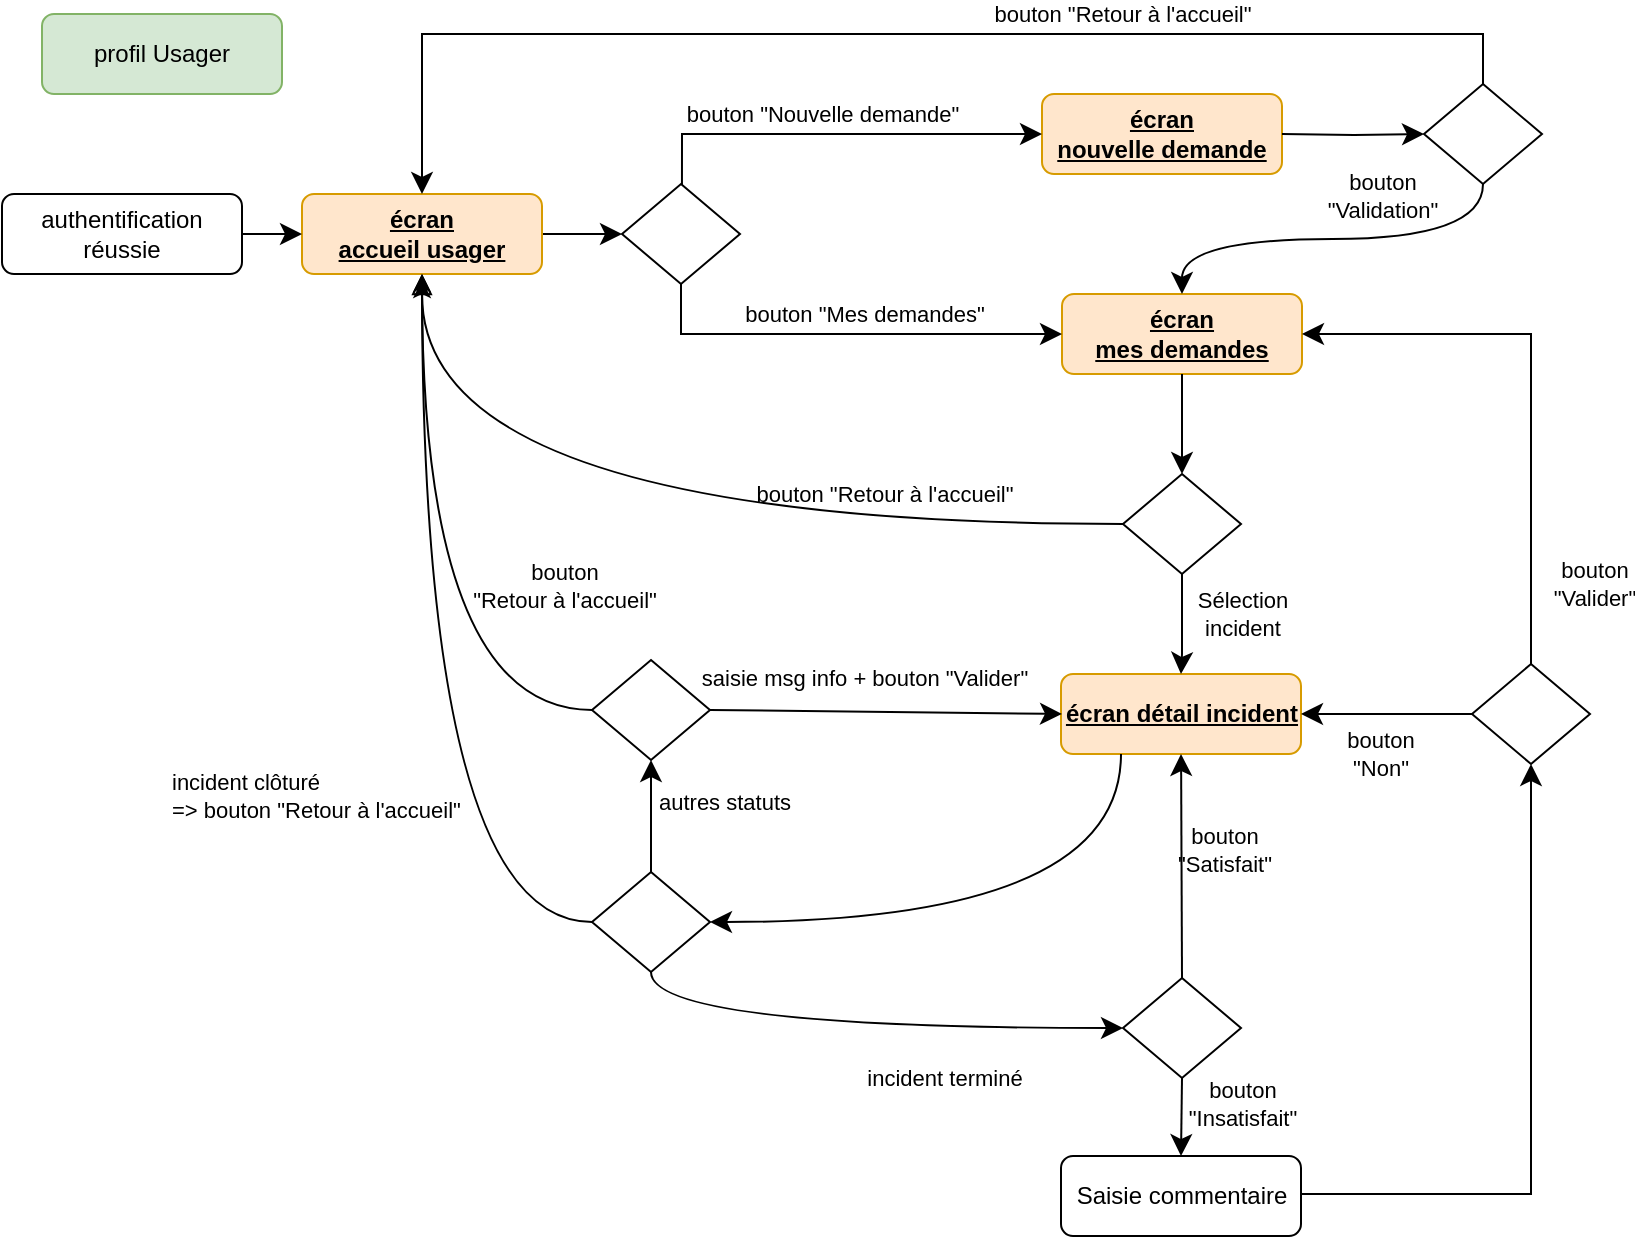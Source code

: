 <mxfile version="20.8.13" type="device"><diagram id="C5RBs43oDa-KdzZeNtuy" name="Page-1"><mxGraphModel dx="1545" dy="757" grid="0" gridSize="10" guides="1" tooltips="1" connect="1" arrows="1" fold="1" page="0" pageScale="1" pageWidth="827" pageHeight="1169" math="0" shadow="0"><root><mxCell id="WIyWlLk6GJQsqaUBKTNV-0"/><mxCell id="WIyWlLk6GJQsqaUBKTNV-1" parent="WIyWlLk6GJQsqaUBKTNV-0"/><mxCell id="WIyWlLk6GJQsqaUBKTNV-2" value="" style="rounded=0;html=1;jettySize=auto;orthogonalLoop=1;fontSize=11;endArrow=classic;endFill=1;endSize=8;strokeWidth=1;shadow=0;labelBackgroundColor=none;edgeStyle=orthogonalEdgeStyle;" parent="WIyWlLk6GJQsqaUBKTNV-1" source="WIyWlLk6GJQsqaUBKTNV-3" edge="1"><mxGeometry relative="1" as="geometry"><mxPoint x="170" y="190" as="targetPoint"/><Array as="points"><mxPoint x="170" y="190"/><mxPoint x="170" y="190"/></Array></mxGeometry></mxCell><mxCell id="WIyWlLk6GJQsqaUBKTNV-3" value="&lt;b&gt;&lt;u&gt;écran &lt;br&gt;accueil usager&lt;/u&gt;&lt;/b&gt;" style="rounded=1;whiteSpace=wrap;html=1;fontSize=12;glass=0;strokeWidth=1;shadow=0;fillColor=#ffe6cc;strokeColor=#d79b00;" parent="WIyWlLk6GJQsqaUBKTNV-1" vertex="1"><mxGeometry x="10" y="170" width="120" height="40" as="geometry"/></mxCell><mxCell id="WIyWlLk6GJQsqaUBKTNV-4" value="bouton &quot;Retour à l'accueil&quot;" style="rounded=0;html=1;jettySize=auto;orthogonalLoop=1;fontSize=11;endArrow=classic;endFill=1;endSize=8;strokeWidth=1;shadow=0;labelBackgroundColor=none;edgeStyle=orthogonalEdgeStyle;exitX=0.5;exitY=0;exitDx=0;exitDy=0;entryX=0.5;entryY=0;entryDx=0;entryDy=0;" parent="WIyWlLk6GJQsqaUBKTNV-1" source="1_B2cShyxkLvv9HVNvps-2" target="WIyWlLk6GJQsqaUBKTNV-3" edge="1"><mxGeometry x="-0.353" y="-10" relative="1" as="geometry"><mxPoint as="offset"/><mxPoint x="690" y="80" as="sourcePoint"/><Array as="points"><mxPoint x="601" y="90"/><mxPoint x="70" y="90"/></Array></mxGeometry></mxCell><mxCell id="WIyWlLk6GJQsqaUBKTNV-7" value="&lt;b&gt;&lt;u&gt;écran détail incident&lt;/u&gt;&lt;/b&gt;" style="rounded=1;whiteSpace=wrap;html=1;fontSize=12;glass=0;strokeWidth=1;shadow=0;fillColor=#ffe6cc;strokeColor=#d79b00;" parent="WIyWlLk6GJQsqaUBKTNV-1" vertex="1"><mxGeometry x="389.5" y="410" width="120" height="40" as="geometry"/></mxCell><mxCell id="wHWWd4oBxxGEsDB28wgn-4" value="&lt;b&gt;&lt;u&gt;écran&lt;br&gt;nouvelle demande&lt;/u&gt;&lt;/b&gt;" style="rounded=1;whiteSpace=wrap;html=1;fontSize=12;glass=0;strokeWidth=1;shadow=0;fillColor=#ffe6cc;strokeColor=#d79b00;" parent="WIyWlLk6GJQsqaUBKTNV-1" vertex="1"><mxGeometry x="380" y="120" width="120" height="40" as="geometry"/></mxCell><mxCell id="wHWWd4oBxxGEsDB28wgn-12" value="bouton &quot;Nouvelle demande&quot;" style="rounded=0;html=1;jettySize=auto;orthogonalLoop=1;fontSize=11;endArrow=classic;endFill=1;endSize=8;strokeWidth=1;shadow=0;labelBackgroundColor=none;edgeStyle=orthogonalEdgeStyle;entryX=0;entryY=0.5;entryDx=0;entryDy=0;exitX=0.508;exitY=0.1;exitDx=0;exitDy=0;exitPerimeter=0;" parent="WIyWlLk6GJQsqaUBKTNV-1" source="1_B2cShyxkLvv9HVNvps-0" target="wHWWd4oBxxGEsDB28wgn-4" edge="1"><mxGeometry x="-0.048" y="10" relative="1" as="geometry"><mxPoint x="200" y="160" as="sourcePoint"/><mxPoint x="240" y="150" as="targetPoint"/><Array as="points"><mxPoint x="200" y="140"/></Array><mxPoint as="offset"/></mxGeometry></mxCell><mxCell id="wHWWd4oBxxGEsDB28wgn-13" value="&lt;b&gt;&lt;u&gt;écran&lt;br&gt;mes demandes&lt;/u&gt;&lt;/b&gt;" style="rounded=1;whiteSpace=wrap;html=1;fontSize=12;glass=0;strokeWidth=1;shadow=0;fillColor=#ffe6cc;strokeColor=#d79b00;" parent="WIyWlLk6GJQsqaUBKTNV-1" vertex="1"><mxGeometry x="390" y="220" width="120" height="40" as="geometry"/></mxCell><mxCell id="wHWWd4oBxxGEsDB28wgn-15" value="bouton&lt;br&gt;&quot;Validation&quot;" style="rounded=0;html=1;jettySize=auto;orthogonalLoop=1;fontSize=11;endArrow=classic;endFill=1;endSize=8;strokeWidth=1;shadow=0;labelBackgroundColor=none;edgeStyle=orthogonalEdgeStyle;exitX=0.5;exitY=1;exitDx=0;exitDy=0;curved=1;" parent="WIyWlLk6GJQsqaUBKTNV-1" source="1_B2cShyxkLvv9HVNvps-2" target="wHWWd4oBxxGEsDB28wgn-13" edge="1"><mxGeometry x="-0.241" y="-22" relative="1" as="geometry"><mxPoint x="709" y="191" as="sourcePoint"/><mxPoint x="810" y="210" as="targetPoint"/><mxPoint as="offset"/></mxGeometry></mxCell><mxCell id="wHWWd4oBxxGEsDB28wgn-22" value="bouton &quot;Mes demandes&quot;" style="rounded=0;html=1;jettySize=auto;orthogonalLoop=1;fontSize=11;endArrow=classic;endFill=1;endSize=8;strokeWidth=1;shadow=0;labelBackgroundColor=none;edgeStyle=orthogonalEdgeStyle;entryX=0;entryY=0.5;entryDx=0;entryDy=0;exitX=0.5;exitY=1;exitDx=0;exitDy=0;" parent="WIyWlLk6GJQsqaUBKTNV-1" source="1_B2cShyxkLvv9HVNvps-0" target="wHWWd4oBxxGEsDB28wgn-13" edge="1"><mxGeometry x="0.072" y="10" relative="1" as="geometry"><mxPoint x="200" y="220" as="sourcePoint"/><mxPoint x="240" y="150" as="targetPoint"/><Array as="points"><mxPoint x="200" y="240"/></Array><mxPoint x="1" as="offset"/></mxGeometry></mxCell><mxCell id="wHWWd4oBxxGEsDB28wgn-32" value="Sélection&lt;br&gt;incident" style="rounded=0;html=1;jettySize=auto;orthogonalLoop=1;fontSize=11;endArrow=classic;endFill=1;endSize=8;strokeWidth=1;shadow=0;labelBackgroundColor=none;edgeStyle=orthogonalEdgeStyle;exitX=0.5;exitY=1;exitDx=0;exitDy=0;entryX=0.5;entryY=0;entryDx=0;entryDy=0;" parent="WIyWlLk6GJQsqaUBKTNV-1" source="1_B2cShyxkLvv9HVNvps-3" target="WIyWlLk6GJQsqaUBKTNV-7" edge="1"><mxGeometry x="-0.2" y="30" relative="1" as="geometry"><mxPoint x="520" y="340" as="sourcePoint"/><mxPoint x="500" y="470" as="targetPoint"/><Array as="points"><mxPoint x="450" y="400"/><mxPoint x="450" y="400"/></Array><mxPoint as="offset"/></mxGeometry></mxCell><mxCell id="wHWWd4oBxxGEsDB28wgn-38" value="authentification&lt;br&gt;réussie" style="rounded=1;whiteSpace=wrap;html=1;fontSize=12;glass=0;strokeWidth=1;shadow=0;" parent="WIyWlLk6GJQsqaUBKTNV-1" vertex="1"><mxGeometry x="-140" y="170" width="120" height="40" as="geometry"/></mxCell><mxCell id="wHWWd4oBxxGEsDB28wgn-39" value="" style="rounded=0;html=1;jettySize=auto;orthogonalLoop=1;fontSize=11;endArrow=classic;endFill=1;endSize=8;strokeWidth=1;shadow=0;labelBackgroundColor=none;edgeStyle=orthogonalEdgeStyle;exitX=1;exitY=0.5;exitDx=0;exitDy=0;entryX=0;entryY=0.5;entryDx=0;entryDy=0;" parent="WIyWlLk6GJQsqaUBKTNV-1" source="wHWWd4oBxxGEsDB28wgn-38" target="WIyWlLk6GJQsqaUBKTNV-3" edge="1"><mxGeometry relative="1" as="geometry"><mxPoint x="140" y="200" as="sourcePoint"/><mxPoint x="180" y="200" as="targetPoint"/><Array as="points"><mxPoint y="190"/><mxPoint y="190"/></Array></mxGeometry></mxCell><mxCell id="1_B2cShyxkLvv9HVNvps-0" value="" style="rhombus;whiteSpace=wrap;html=1;shadow=0;fontFamily=Helvetica;fontSize=12;align=center;strokeWidth=1;spacing=6;spacingTop=-4;" parent="WIyWlLk6GJQsqaUBKTNV-1" vertex="1"><mxGeometry x="170" y="165" width="59" height="50" as="geometry"/></mxCell><mxCell id="1_B2cShyxkLvv9HVNvps-2" value="" style="rhombus;whiteSpace=wrap;html=1;shadow=0;fontFamily=Helvetica;fontSize=12;align=center;strokeWidth=1;spacing=6;spacingTop=-4;" parent="WIyWlLk6GJQsqaUBKTNV-1" vertex="1"><mxGeometry x="571" y="115" width="59" height="50" as="geometry"/></mxCell><mxCell id="1_B2cShyxkLvv9HVNvps-3" value="" style="rhombus;whiteSpace=wrap;html=1;shadow=0;fontFamily=Helvetica;fontSize=12;align=center;strokeWidth=1;spacing=6;spacingTop=-4;" parent="WIyWlLk6GJQsqaUBKTNV-1" vertex="1"><mxGeometry x="420.5" y="310" width="59" height="50" as="geometry"/></mxCell><mxCell id="1_B2cShyxkLvv9HVNvps-4" value="bouton &quot;Retour à l'accueil&quot;" style="rounded=0;html=1;jettySize=auto;orthogonalLoop=1;fontSize=11;endArrow=block;endFill=0;endSize=8;strokeWidth=1;shadow=0;labelBackgroundColor=none;edgeStyle=orthogonalEdgeStyle;exitX=0;exitY=0.5;exitDx=0;exitDy=0;entryX=0.5;entryY=1;entryDx=0;entryDy=0;curved=1;" parent="WIyWlLk6GJQsqaUBKTNV-1" source="1_B2cShyxkLvv9HVNvps-3" target="WIyWlLk6GJQsqaUBKTNV-3" edge="1"><mxGeometry x="-0.496" y="-15" relative="1" as="geometry"><mxPoint as="offset"/><mxPoint x="580.27" y="370" as="sourcePoint"/><mxPoint x="38.73" y="425" as="targetPoint"/></mxGeometry></mxCell><mxCell id="1_B2cShyxkLvv9HVNvps-7" value="" style="rounded=0;html=1;jettySize=auto;orthogonalLoop=1;fontSize=11;endArrow=classic;endFill=1;endSize=8;strokeWidth=1;shadow=0;labelBackgroundColor=none;edgeStyle=orthogonalEdgeStyle;entryX=0;entryY=0.5;entryDx=0;entryDy=0;" parent="WIyWlLk6GJQsqaUBKTNV-1" target="1_B2cShyxkLvv9HVNvps-2" edge="1"><mxGeometry relative="1" as="geometry"><mxPoint x="500" y="140" as="sourcePoint"/><mxPoint x="570" y="140" as="targetPoint"/><Array as="points"/></mxGeometry></mxCell><mxCell id="o116HoG9pHIj69Mw7Uq0-3" style="edgeStyle=orthogonalEdgeStyle;curved=1;rounded=0;orthogonalLoop=1;jettySize=auto;html=1;exitX=0;exitY=0.5;exitDx=0;exitDy=0;" edge="1" parent="WIyWlLk6GJQsqaUBKTNV-1" source="1_B2cShyxkLvv9HVNvps-8"><mxGeometry relative="1" as="geometry"><mxPoint x="70" y="213" as="targetPoint"/></mxGeometry></mxCell><mxCell id="1_B2cShyxkLvv9HVNvps-8" value="" style="rhombus;whiteSpace=wrap;html=1;shadow=0;fontFamily=Helvetica;fontSize=12;align=center;strokeWidth=1;spacing=6;spacingTop=-4;" parent="WIyWlLk6GJQsqaUBKTNV-1" vertex="1"><mxGeometry x="155" y="509" width="59" height="50" as="geometry"/></mxCell><mxCell id="1_B2cShyxkLvv9HVNvps-9" value="" style="rounded=0;html=1;jettySize=auto;orthogonalLoop=1;fontSize=11;endArrow=classic;endFill=1;endSize=8;strokeWidth=1;shadow=0;labelBackgroundColor=none;edgeStyle=orthogonalEdgeStyle;exitX=0.25;exitY=1;exitDx=0;exitDy=0;entryX=1;entryY=0.5;entryDx=0;entryDy=0;curved=1;" parent="WIyWlLk6GJQsqaUBKTNV-1" source="WIyWlLk6GJQsqaUBKTNV-7" target="1_B2cShyxkLvv9HVNvps-8" edge="1"><mxGeometry relative="1" as="geometry"><mxPoint x="320" y="220" as="targetPoint"/><mxPoint x="280" y="220" as="sourcePoint"/></mxGeometry></mxCell><mxCell id="1_B2cShyxkLvv9HVNvps-14" value="" style="rounded=0;html=1;jettySize=auto;orthogonalLoop=1;fontSize=11;endArrow=classic;endFill=1;endSize=8;strokeWidth=1;shadow=0;labelBackgroundColor=none;edgeStyle=orthogonalEdgeStyle;exitX=0.5;exitY=1;exitDx=0;exitDy=0;entryX=0.5;entryY=0;entryDx=0;entryDy=0;" parent="WIyWlLk6GJQsqaUBKTNV-1" source="wHWWd4oBxxGEsDB28wgn-13" target="1_B2cShyxkLvv9HVNvps-3" edge="1"><mxGeometry relative="1" as="geometry"><mxPoint x="580" y="300" as="targetPoint"/><Array as="points"/><mxPoint x="540" y="300" as="sourcePoint"/></mxGeometry></mxCell><mxCell id="1_B2cShyxkLvv9HVNvps-15" value="incident terminé" style="rounded=0;html=1;jettySize=auto;orthogonalLoop=1;fontSize=11;endArrow=classic;endFill=1;endSize=8;strokeWidth=1;shadow=0;labelBackgroundColor=none;exitX=0.5;exitY=1;exitDx=0;exitDy=0;entryX=0;entryY=0.5;entryDx=0;entryDy=0;edgeStyle=orthogonalEdgeStyle;curved=1;" parent="WIyWlLk6GJQsqaUBKTNV-1" source="1_B2cShyxkLvv9HVNvps-8" target="1_B2cShyxkLvv9HVNvps-16" edge="1"><mxGeometry x="0.318" y="-25" relative="1" as="geometry"><mxPoint as="offset"/><mxPoint x="270" y="440" as="sourcePoint"/><mxPoint x="430" y="500" as="targetPoint"/></mxGeometry></mxCell><mxCell id="1_B2cShyxkLvv9HVNvps-16" value="" style="rhombus;whiteSpace=wrap;html=1;shadow=0;fontFamily=Helvetica;fontSize=12;align=center;strokeWidth=1;spacing=6;spacingTop=-4;" parent="WIyWlLk6GJQsqaUBKTNV-1" vertex="1"><mxGeometry x="420.5" y="562" width="59" height="50" as="geometry"/></mxCell><mxCell id="1_B2cShyxkLvv9HVNvps-18" value="bouton&lt;br&gt;&quot;Insatisfait&quot;" style="rounded=0;html=1;jettySize=auto;orthogonalLoop=1;fontSize=11;endArrow=classic;endFill=1;endSize=8;strokeWidth=1;shadow=0;labelBackgroundColor=none;exitX=0.5;exitY=1;exitDx=0;exitDy=0;edgeStyle=orthogonalEdgeStyle;entryX=0.5;entryY=0;entryDx=0;entryDy=0;curved=1;" parent="WIyWlLk6GJQsqaUBKTNV-1" source="1_B2cShyxkLvv9HVNvps-16" target="1_B2cShyxkLvv9HVNvps-19" edge="1"><mxGeometry x="-0.353" y="30" relative="1" as="geometry"><mxPoint as="offset"/><mxPoint x="270" y="440" as="sourcePoint"/><mxPoint x="240" y="610" as="targetPoint"/></mxGeometry></mxCell><mxCell id="1_B2cShyxkLvv9HVNvps-19" value="Saisie commentaire" style="rounded=1;whiteSpace=wrap;html=1;fontSize=12;glass=0;strokeWidth=1;shadow=0;" parent="WIyWlLk6GJQsqaUBKTNV-1" vertex="1"><mxGeometry x="389.5" y="651" width="120" height="40" as="geometry"/></mxCell><mxCell id="1_B2cShyxkLvv9HVNvps-20" value="" style="rhombus;whiteSpace=wrap;html=1;shadow=0;fontFamily=Helvetica;fontSize=12;align=center;strokeWidth=1;spacing=6;spacingTop=-4;" parent="WIyWlLk6GJQsqaUBKTNV-1" vertex="1"><mxGeometry x="595" y="405" width="59" height="50" as="geometry"/></mxCell><mxCell id="1_B2cShyxkLvv9HVNvps-21" value="bouton&lt;br&gt;&quot;Non&quot;" style="rounded=0;html=1;jettySize=auto;orthogonalLoop=1;fontSize=11;endArrow=classic;endFill=1;endSize=8;strokeWidth=1;shadow=0;labelBackgroundColor=none;entryX=1;entryY=0.5;entryDx=0;entryDy=0;" parent="WIyWlLk6GJQsqaUBKTNV-1" source="1_B2cShyxkLvv9HVNvps-20" target="WIyWlLk6GJQsqaUBKTNV-7" edge="1"><mxGeometry x="0.104" y="20" relative="1" as="geometry"><mxPoint x="1" as="offset"/><mxPoint x="460.5" y="570" as="sourcePoint"/><mxPoint x="560" y="440" as="targetPoint"/></mxGeometry></mxCell><mxCell id="1_B2cShyxkLvv9HVNvps-23" value="" style="rounded=0;html=1;jettySize=auto;orthogonalLoop=1;fontSize=11;endArrow=classic;endFill=1;endSize=8;strokeWidth=1;shadow=0;labelBackgroundColor=none;edgeStyle=orthogonalEdgeStyle;entryX=0.5;entryY=1;entryDx=0;entryDy=0;exitX=1;exitY=0.75;exitDx=0;exitDy=0;" parent="WIyWlLk6GJQsqaUBKTNV-1" source="1_B2cShyxkLvv9HVNvps-19" target="1_B2cShyxkLvv9HVNvps-20" edge="1"><mxGeometry relative="1" as="geometry"><mxPoint x="592.5" y="675" as="targetPoint"/><Array as="points"><mxPoint x="510" y="670"/><mxPoint x="625" y="670"/></Array><mxPoint x="553" y="691" as="sourcePoint"/></mxGeometry></mxCell><mxCell id="1_B2cShyxkLvv9HVNvps-24" value="bouton &lt;br&gt;&quot;Valider&quot;" style="rounded=0;html=1;jettySize=auto;orthogonalLoop=1;fontSize=11;endArrow=classic;endFill=1;endSize=8;strokeWidth=1;shadow=0;labelBackgroundColor=none;exitX=0.5;exitY=0;exitDx=0;exitDy=0;entryX=1;entryY=0.5;entryDx=0;entryDy=0;edgeStyle=orthogonalEdgeStyle;" parent="WIyWlLk6GJQsqaUBKTNV-1" source="1_B2cShyxkLvv9HVNvps-20" target="wHWWd4oBxxGEsDB28wgn-13" edge="1"><mxGeometry x="-0.709" y="-31" relative="1" as="geometry"><mxPoint as="offset"/><mxPoint x="239" y="440" as="sourcePoint"/><mxPoint x="80" y="220" as="targetPoint"/></mxGeometry></mxCell><mxCell id="1_B2cShyxkLvv9HVNvps-25" value="bouton&lt;br&gt;&quot;Satisfait&quot;" style="rounded=0;html=1;jettySize=auto;orthogonalLoop=1;fontSize=11;endArrow=classic;endFill=1;endSize=8;strokeWidth=1;shadow=0;labelBackgroundColor=none;exitX=0.5;exitY=0;exitDx=0;exitDy=0;edgeStyle=orthogonalEdgeStyle;curved=1;entryX=0.5;entryY=1;entryDx=0;entryDy=0;" parent="WIyWlLk6GJQsqaUBKTNV-1" source="1_B2cShyxkLvv9HVNvps-16" target="WIyWlLk6GJQsqaUBKTNV-7" edge="1"><mxGeometry x="0.146" y="-20" relative="1" as="geometry"><mxPoint x="1" as="offset"/><mxPoint x="639.5" y="655" as="sourcePoint"/><mxPoint x="519.5" y="440" as="targetPoint"/></mxGeometry></mxCell><mxCell id="1_B2cShyxkLvv9HVNvps-26" value="autres statuts" style="rounded=0;html=1;jettySize=auto;orthogonalLoop=1;fontSize=11;endArrow=classic;endFill=1;endSize=8;strokeWidth=1;shadow=0;labelBackgroundColor=none;edgeStyle=orthogonalEdgeStyle;exitX=0.5;exitY=0;exitDx=0;exitDy=0;curved=1;entryX=0.5;entryY=1;entryDx=0;entryDy=0;" parent="WIyWlLk6GJQsqaUBKTNV-1" source="1_B2cShyxkLvv9HVNvps-8" target="1_B2cShyxkLvv9HVNvps-27" edge="1"><mxGeometry x="0.25" y="-35" relative="1" as="geometry"><mxPoint x="1" as="offset"/><mxPoint x="30" y="510" as="sourcePoint"/><mxPoint x="90" y="410" as="targetPoint"/></mxGeometry></mxCell><mxCell id="o116HoG9pHIj69Mw7Uq0-2" value="bouton&lt;br&gt;&quot;Retour à l'accueil&quot;" style="edgeStyle=orthogonalEdgeStyle;curved=1;rounded=0;orthogonalLoop=1;jettySize=auto;html=1;entryX=0.5;entryY=1;entryDx=0;entryDy=0;" edge="1" parent="WIyWlLk6GJQsqaUBKTNV-1" source="1_B2cShyxkLvv9HVNvps-27" target="WIyWlLk6GJQsqaUBKTNV-3"><mxGeometry x="-0.908" y="-62" relative="1" as="geometry"><mxPoint as="offset"/></mxGeometry></mxCell><mxCell id="1_B2cShyxkLvv9HVNvps-27" value="" style="rhombus;whiteSpace=wrap;html=1;shadow=0;fontFamily=Helvetica;fontSize=12;align=center;strokeWidth=1;spacing=6;spacingTop=-4;" parent="WIyWlLk6GJQsqaUBKTNV-1" vertex="1"><mxGeometry x="155" y="403" width="59" height="50" as="geometry"/></mxCell><mxCell id="1_B2cShyxkLvv9HVNvps-28" value="saisie msg info + bouton &quot;Valider&quot;" style="rounded=0;html=1;jettySize=auto;orthogonalLoop=1;fontSize=11;endArrow=classic;endFill=1;endSize=8;strokeWidth=1;shadow=0;labelBackgroundColor=none;exitX=1;exitY=0.5;exitDx=0;exitDy=0;" parent="WIyWlLk6GJQsqaUBKTNV-1" source="1_B2cShyxkLvv9HVNvps-27" edge="1"><mxGeometry x="-0.129" y="17" relative="1" as="geometry"><mxPoint as="offset"/><mxPoint x="-100.5" y="545" as="sourcePoint"/><mxPoint x="390" y="430" as="targetPoint"/></mxGeometry></mxCell><mxCell id="VhiC6TjfaEmlYTXq8JST-0" value="profil Usager" style="rounded=1;whiteSpace=wrap;html=1;fontSize=12;glass=0;strokeWidth=1;shadow=0;fillColor=#d5e8d4;strokeColor=#82b366;" parent="WIyWlLk6GJQsqaUBKTNV-1" vertex="1"><mxGeometry x="-120" y="80" width="120" height="40" as="geometry"/></mxCell><mxCell id="o116HoG9pHIj69Mw7Uq0-4" value="&lt;span style=&quot;color: rgb(0, 0, 0); font-family: Helvetica; font-size: 11px; font-style: normal; font-variant-ligatures: normal; font-variant-caps: normal; font-weight: 400; letter-spacing: normal; orphans: 2; text-align: center; text-indent: 0px; text-transform: none; widows: 2; word-spacing: 0px; -webkit-text-stroke-width: 0px; background-color: rgb(255, 255, 255); text-decoration-thickness: initial; text-decoration-style: initial; text-decoration-color: initial; float: none; display: inline !important;&quot;&gt;incident clôturé&lt;/span&gt;&lt;br style=&quot;border-color: var(--border-color); color: rgb(0, 0, 0); font-family: Helvetica; font-size: 11px; font-style: normal; font-variant-ligatures: normal; font-variant-caps: normal; font-weight: 400; letter-spacing: normal; orphans: 2; text-align: center; text-indent: 0px; text-transform: none; widows: 2; word-spacing: 0px; -webkit-text-stroke-width: 0px; background-color: rgb(255, 255, 255); text-decoration-thickness: initial; text-decoration-style: initial; text-decoration-color: initial;&quot;&gt;&lt;span style=&quot;color: rgb(0, 0, 0); font-family: Helvetica; font-size: 11px; font-style: normal; font-variant-ligatures: normal; font-variant-caps: normal; font-weight: 400; letter-spacing: normal; orphans: 2; text-align: center; text-indent: 0px; text-transform: none; widows: 2; word-spacing: 0px; -webkit-text-stroke-width: 0px; background-color: rgb(255, 255, 255); text-decoration-thickness: initial; text-decoration-style: initial; text-decoration-color: initial; float: none; display: inline !important;&quot;&gt;=&amp;gt; bouton &quot;Retour à l'accueil&quot;&lt;/span&gt;" style="text;whiteSpace=wrap;html=1;" vertex="1" parent="WIyWlLk6GJQsqaUBKTNV-1"><mxGeometry x="-57" y="450" width="172" height="51" as="geometry"/></mxCell></root></mxGraphModel></diagram></mxfile>
